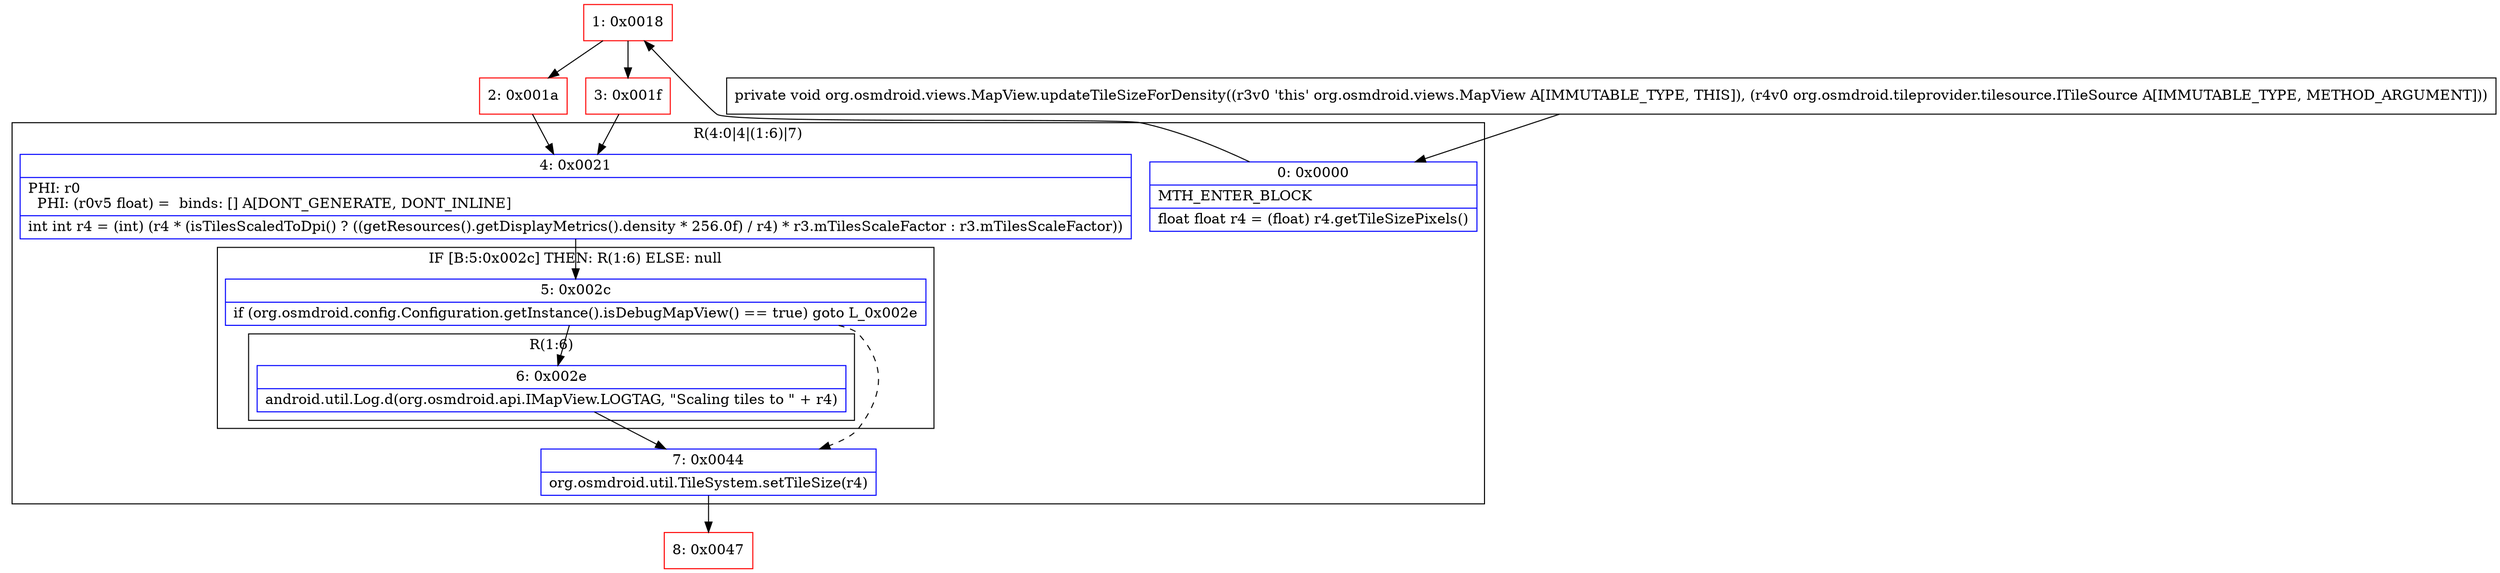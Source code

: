 digraph "CFG fororg.osmdroid.views.MapView.updateTileSizeForDensity(Lorg\/osmdroid\/tileprovider\/tilesource\/ITileSource;)V" {
subgraph cluster_Region_1022366559 {
label = "R(4:0|4|(1:6)|7)";
node [shape=record,color=blue];
Node_0 [shape=record,label="{0\:\ 0x0000|MTH_ENTER_BLOCK\l|float float r4 = (float) r4.getTileSizePixels()\l}"];
Node_4 [shape=record,label="{4\:\ 0x0021|PHI: r0 \l  PHI: (r0v5 float) =  binds: [] A[DONT_GENERATE, DONT_INLINE]\l|int int r4 = (int) (r4 * (isTilesScaledToDpi() ? ((getResources().getDisplayMetrics().density * 256.0f) \/ r4) * r3.mTilesScaleFactor : r3.mTilesScaleFactor))\l}"];
subgraph cluster_IfRegion_1725126624 {
label = "IF [B:5:0x002c] THEN: R(1:6) ELSE: null";
node [shape=record,color=blue];
Node_5 [shape=record,label="{5\:\ 0x002c|if (org.osmdroid.config.Configuration.getInstance().isDebugMapView() == true) goto L_0x002e\l}"];
subgraph cluster_Region_1687173024 {
label = "R(1:6)";
node [shape=record,color=blue];
Node_6 [shape=record,label="{6\:\ 0x002e|android.util.Log.d(org.osmdroid.api.IMapView.LOGTAG, \"Scaling tiles to \" + r4)\l}"];
}
}
Node_7 [shape=record,label="{7\:\ 0x0044|org.osmdroid.util.TileSystem.setTileSize(r4)\l}"];
}
Node_1 [shape=record,color=red,label="{1\:\ 0x0018}"];
Node_2 [shape=record,color=red,label="{2\:\ 0x001a}"];
Node_3 [shape=record,color=red,label="{3\:\ 0x001f}"];
Node_8 [shape=record,color=red,label="{8\:\ 0x0047}"];
MethodNode[shape=record,label="{private void org.osmdroid.views.MapView.updateTileSizeForDensity((r3v0 'this' org.osmdroid.views.MapView A[IMMUTABLE_TYPE, THIS]), (r4v0 org.osmdroid.tileprovider.tilesource.ITileSource A[IMMUTABLE_TYPE, METHOD_ARGUMENT])) }"];
MethodNode -> Node_0;
Node_0 -> Node_1;
Node_4 -> Node_5;
Node_5 -> Node_6;
Node_5 -> Node_7[style=dashed];
Node_6 -> Node_7;
Node_7 -> Node_8;
Node_1 -> Node_2;
Node_1 -> Node_3;
Node_2 -> Node_4;
Node_3 -> Node_4;
}

